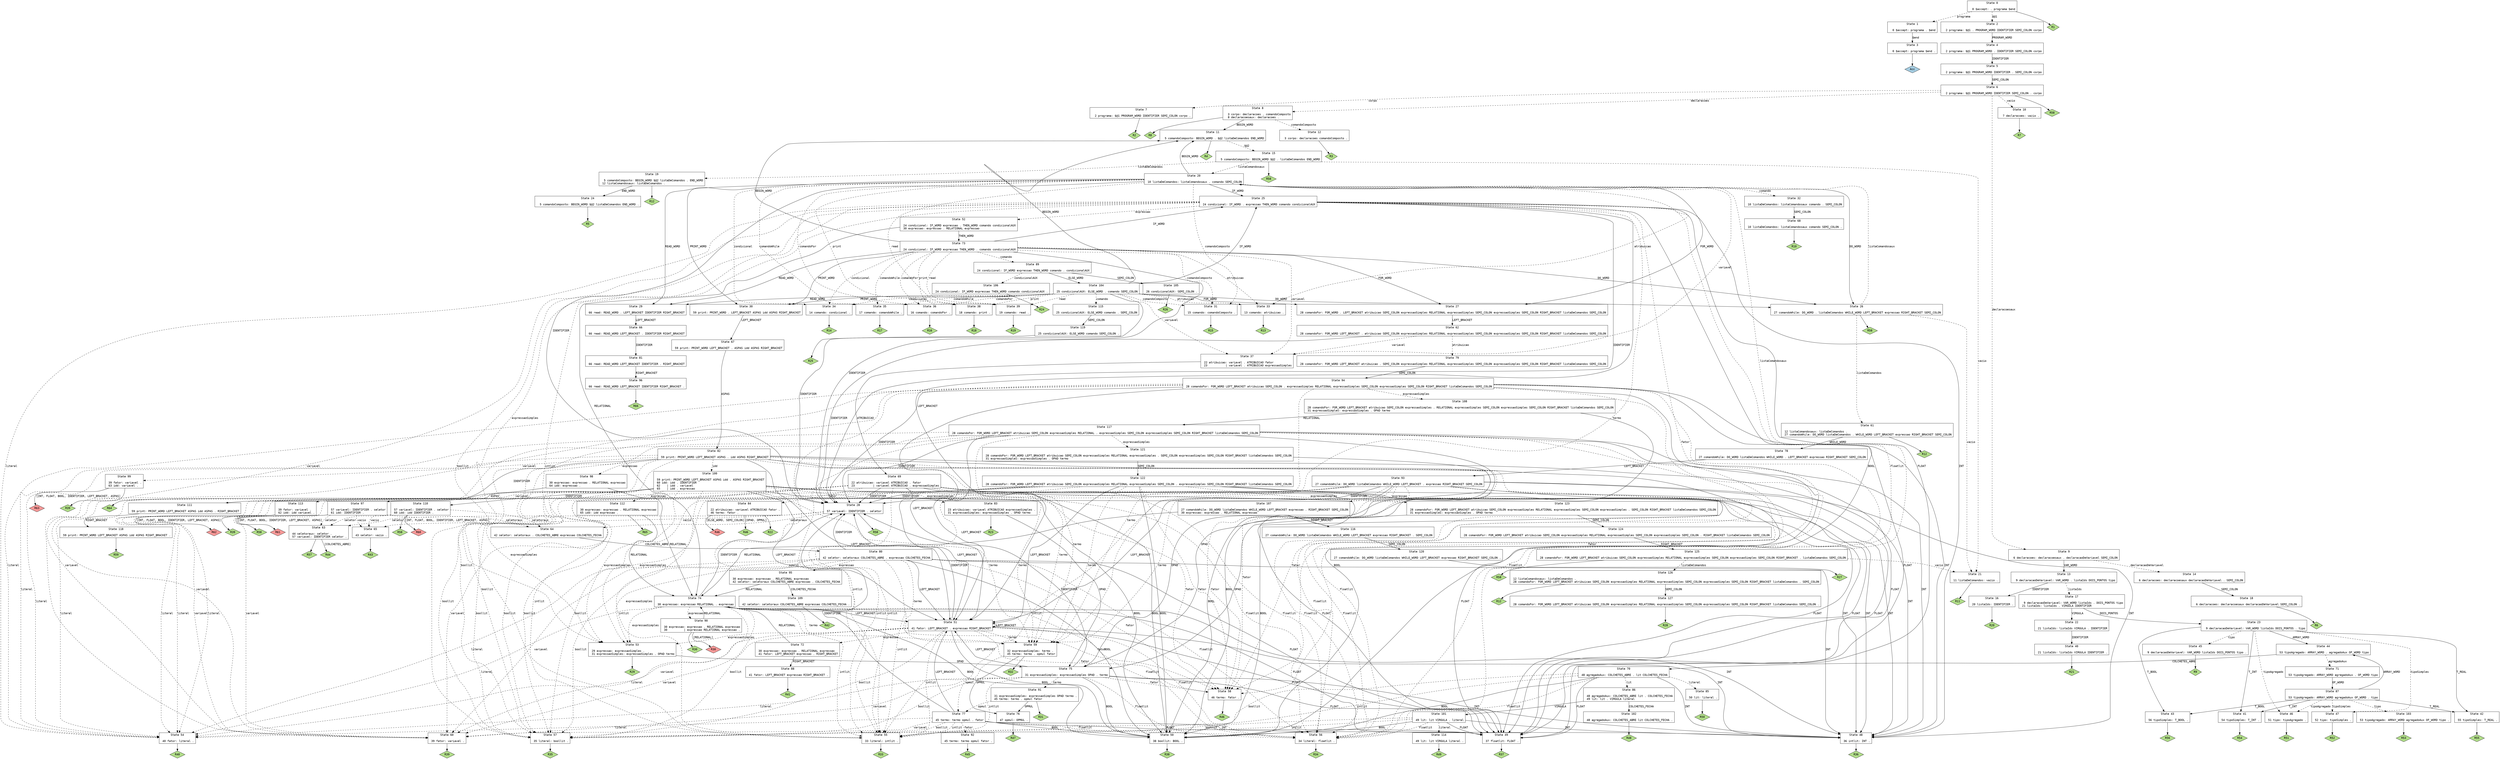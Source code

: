 // Generated by GNU Bison 3.5.1.
// Report bugs to <bug-bison@gnu.org>.
// Home page: <https://www.gnu.org/software/bison/>.

digraph "trabalhoFinal.y"
{
  node [fontname = courier, shape = box, colorscheme = paired6]
  edge [fontname = courier]

  0 [label="State 0\n\l  0 $accept: . programa $end\l"]
  0 -> 1 [style=dashed label="programa"]
  0 -> 2 [style=dashed label="$@1"]
  0 -> "0R1" [style=solid]
 "0R1" [label="R1", fillcolor=3, shape=diamond, style=filled]
  1 [label="State 1\n\l  0 $accept: programa . $end\l"]
  1 -> 3 [style=solid label="$end"]
  2 [label="State 2\n\l  2 programa: $@1 . PROGRAM_WORD IDENTIFIER SEMI_COLON corpo\l"]
  2 -> 4 [style=solid label="PROGRAM_WORD"]
  3 [label="State 3\n\l  0 $accept: programa $end .\l"]
  3 -> "3R0" [style=solid]
 "3R0" [label="Acc", fillcolor=1, shape=diamond, style=filled]
  4 [label="State 4\n\l  2 programa: $@1 PROGRAM_WORD . IDENTIFIER SEMI_COLON corpo\l"]
  4 -> 5 [style=solid label="IDENTIFIER"]
  5 [label="State 5\n\l  2 programa: $@1 PROGRAM_WORD IDENTIFIER . SEMI_COLON corpo\l"]
  5 -> 6 [style=solid label="SEMI_COLON"]
  6 [label="State 6\n\l  2 programa: $@1 PROGRAM_WORD IDENTIFIER SEMI_COLON . corpo\l"]
  6 -> 7 [style=dashed label="corpo"]
  6 -> 8 [style=dashed label="declaracoes"]
  6 -> 9 [style=dashed label="declaracoesaux"]
  6 -> 10 [style=dashed label="vazio"]
  6 -> "6R58" [style=solid]
 "6R58" [label="R58", fillcolor=3, shape=diamond, style=filled]
  7 [label="State 7\n\l  2 programa: $@1 PROGRAM_WORD IDENTIFIER SEMI_COLON corpo .\l"]
  7 -> "7R2" [style=solid]
 "7R2" [label="R2", fillcolor=3, shape=diamond, style=filled]
  8 [label="State 8\n\l  3 corpo: declaracoes . comandoComposto\l  8 declaracoesaux: declaracoes .\l"]
  8 -> 11 [style=solid label="BEGIN_WORD"]
  8 -> 12 [style=dashed label="comandoComposto"]
  8 -> "8R8" [style=solid]
 "8R8" [label="R8", fillcolor=3, shape=diamond, style=filled]
  9 [label="State 9\n\l  6 declaracoes: declaracoesaux . declaracaoDeVariavel SEMI_COLON\l"]
  9 -> 13 [style=solid label="VAR_WORD"]
  9 -> 14 [style=dashed label="declaracaoDeVariavel"]
  10 [label="State 10\n\l  7 declaracoes: vazio .\l"]
  10 -> "10R7" [style=solid]
 "10R7" [label="R7", fillcolor=3, shape=diamond, style=filled]
  11 [label="State 11\n\l  5 comandoComposto: BEGIN_WORD . $@2 listaDeComandos END_WORD\l"]
  11 -> 15 [style=dashed label="$@2"]
  11 -> "11R4" [style=solid]
 "11R4" [label="R4", fillcolor=3, shape=diamond, style=filled]
  12 [label="State 12\n\l  3 corpo: declaracoes comandoComposto .\l"]
  12 -> "12R3" [style=solid]
 "12R3" [label="R3", fillcolor=3, shape=diamond, style=filled]
  13 [label="State 13\n\l  9 declaracaoDeVariavel: VAR_WORD . listaIds DOIS_PONTOS tipo\l"]
  13 -> 16 [style=solid label="IDENTIFIER"]
  13 -> 17 [style=dashed label="listaIds"]
  14 [label="State 14\n\l  6 declaracoes: declaracoesaux declaracaoDeVariavel . SEMI_COLON\l"]
  14 -> 18 [style=solid label="SEMI_COLON"]
  15 [label="State 15\n\l  5 comandoComposto: BEGIN_WORD $@2 . listaDeComandos END_WORD\l"]
  15 -> 19 [style=dashed label="listaDeComandos"]
  15 -> 20 [style=dashed label="listaComandosaux"]
  15 -> 21 [style=dashed label="vazio"]
  15 -> "15R58" [style=solid]
 "15R58" [label="R58", fillcolor=3, shape=diamond, style=filled]
  16 [label="State 16\n\l 20 listaIds: IDENTIFIER .\l"]
  16 -> "16R20" [style=solid]
 "16R20" [label="R20", fillcolor=3, shape=diamond, style=filled]
  17 [label="State 17\n\l  9 declaracaoDeVariavel: VAR_WORD listaIds . DOIS_PONTOS tipo\l 21 listaIds: listaIds . VIRGULA IDENTIFIER\l"]
  17 -> 22 [style=solid label="VIRGULA"]
  17 -> 23 [style=solid label="DOIS_PONTOS"]
  18 [label="State 18\n\l  6 declaracoes: declaracoesaux declaracaoDeVariavel SEMI_COLON .\l"]
  18 -> "18R6" [style=solid]
 "18R6" [label="R6", fillcolor=3, shape=diamond, style=filled]
  19 [label="State 19\n\l  5 comandoComposto: BEGIN_WORD $@2 listaDeComandos . END_WORD\l 12 listaComandosaux: listaDeComandos .\l"]
  19 -> 24 [style=solid label="END_WORD"]
  19 -> "19R12" [style=solid]
 "19R12" [label="R12", fillcolor=3, shape=diamond, style=filled]
  20 [label="State 20\n\l 10 listaDeComandos: listaComandosaux . comando SEMI_COLON\l"]
  20 -> 25 [style=solid label="IF_WORD"]
  20 -> 26 [style=solid label="DO_WORD"]
  20 -> 27 [style=solid label="FOR_WORD"]
  20 -> 11 [style=solid label="BEGIN_WORD"]
  20 -> 28 [style=solid label="IDENTIFIER"]
  20 -> 29 [style=solid label="READ_WORD"]
  20 -> 30 [style=solid label="PRINT_WORD"]
  20 -> 31 [style=dashed label="comandoComposto"]
  20 -> 32 [style=dashed label="comando"]
  20 -> 33 [style=dashed label="atribuicao"]
  20 -> 34 [style=dashed label="condicional"]
  20 -> 35 [style=dashed label="comandoWhile"]
  20 -> 36 [style=dashed label="comandoFor"]
  20 -> 37 [style=dashed label="variavel"]
  20 -> 38 [style=dashed label="print"]
  20 -> 39 [style=dashed label="read"]
  21 [label="State 21\n\l 11 listaDeComandos: vazio .\l"]
  21 -> "21R11" [style=solid]
 "21R11" [label="R11", fillcolor=3, shape=diamond, style=filled]
  22 [label="State 22\n\l 21 listaIds: listaIds VIRGULA . IDENTIFIER\l"]
  22 -> 40 [style=solid label="IDENTIFIER"]
  23 [label="State 23\n\l  9 declaracaoDeVariavel: VAR_WORD listaIds DOIS_PONTOS . tipo\l"]
  23 -> 41 [style=solid label="T_INT"]
  23 -> 42 [style=solid label="T_REAL"]
  23 -> 43 [style=solid label="T_BOOL"]
  23 -> 44 [style=solid label="ARRAY_WORD"]
  23 -> 45 [style=dashed label="tipo"]
  23 -> 46 [style=dashed label="tipoAgregado"]
  23 -> 47 [style=dashed label="tipoSimples"]
  24 [label="State 24\n\l  5 comandoComposto: BEGIN_WORD $@2 listaDeComandos END_WORD .\l"]
  24 -> "24R5" [style=solid]
 "24R5" [label="R5", fillcolor=3, shape=diamond, style=filled]
  25 [label="State 25\n\l 24 condicional: IF_WORD . expressao THEN_WORD comando condicionalAUX\l"]
  25 -> 48 [style=solid label="INT"]
  25 -> 49 [style=solid label="FLOAT"]
  25 -> 50 [style=solid label="BOOL"]
  25 -> 28 [style=solid label="IDENTIFIER"]
  25 -> 51 [style=solid label="LEFT_BRACKET"]
  25 -> 52 [style=dashed label="expressao"]
  25 -> 53 [style=dashed label="expressaoSimples"]
  25 -> 54 [style=dashed label="literal"]
  25 -> 55 [style=dashed label="intlit"]
  25 -> 56 [style=dashed label="floatlit"]
  25 -> 57 [style=dashed label="boollit"]
  25 -> 58 [style=dashed label="fator"]
  25 -> 59 [style=dashed label="termo"]
  25 -> 60 [style=dashed label="variavel"]
  26 [label="State 26\n\l 27 comandoWhile: DO_WORD . listaDeComandos WHILE_WORD LEFT_BRACKET expressao RIGHT_BRACKET SEMI_COLON\l"]
  26 -> 61 [style=dashed label="listaDeComandos"]
  26 -> 20 [style=dashed label="listaComandosaux"]
  26 -> 21 [style=dashed label="vazio"]
  26 -> "26R58" [style=solid]
 "26R58" [label="R58", fillcolor=3, shape=diamond, style=filled]
  27 [label="State 27\n\l 28 comandoFor: FOR_WORD . LEFT_BRACKET atribuicao SEMI_COLON expressaoSimples RELATIONAL expressaoSimples SEMI_COLON expressaoSimples SEMI_COLON RIGHT_BRACKET listaDeComandos SEMI_COLON\l"]
  27 -> 62 [style=solid label="LEFT_BRACKET"]
  28 [label="State 28\n\l 57 variavel: IDENTIFIER . seletor\l"]
  28 -> 63 [style=dashed label="seletor"]
  28 -> 64 [style=dashed label="seletoraux"]
  28 -> 65 [style=dashed label="vazio"]
  28 -> "28R58" [style=solid]
 "28R58" [label="R58", fillcolor=3, shape=diamond, style=filled]
  29 [label="State 29\n\l 66 read: READ_WORD . LEFT_BRACKET IDENTIFIER RIGHT_BRACKET\l"]
  29 -> 66 [style=solid label="LEFT_BRACKET"]
  30 [label="State 30\n\l 59 print: PRINT_WORD . LEFT_BRACKET ASPAS idd ASPAS RIGHT_BRACKET\l"]
  30 -> 67 [style=solid label="LEFT_BRACKET"]
  31 [label="State 31\n\l 15 comando: comandoComposto .\l"]
  31 -> "31R15" [style=solid]
 "31R15" [label="R15", fillcolor=3, shape=diamond, style=filled]
  32 [label="State 32\n\l 10 listaDeComandos: listaComandosaux comando . SEMI_COLON\l"]
  32 -> 68 [style=solid label="SEMI_COLON"]
  33 [label="State 33\n\l 13 comando: atribuicao .\l"]
  33 -> "33R13" [style=solid]
 "33R13" [label="R13", fillcolor=3, shape=diamond, style=filled]
  34 [label="State 34\n\l 14 comando: condicional .\l"]
  34 -> "34R14" [style=solid]
 "34R14" [label="R14", fillcolor=3, shape=diamond, style=filled]
  35 [label="State 35\n\l 17 comando: comandoWhile .\l"]
  35 -> "35R17" [style=solid]
 "35R17" [label="R17", fillcolor=3, shape=diamond, style=filled]
  36 [label="State 36\n\l 16 comando: comandoFor .\l"]
  36 -> "36R16" [style=solid]
 "36R16" [label="R16", fillcolor=3, shape=diamond, style=filled]
  37 [label="State 37\n\l 22 atribuicao: variavel . ATRIBUICAO fator\l 23           | variavel . ATRIBUICAO expressaoSimples\l"]
  37 -> 69 [style=solid label="ATRIBUICAO"]
  38 [label="State 38\n\l 18 comando: print .\l"]
  38 -> "38R18" [style=solid]
 "38R18" [label="R18", fillcolor=3, shape=diamond, style=filled]
  39 [label="State 39\n\l 19 comando: read .\l"]
  39 -> "39R19" [style=solid]
 "39R19" [label="R19", fillcolor=3, shape=diamond, style=filled]
  40 [label="State 40\n\l 21 listaIds: listaIds VIRGULA IDENTIFIER .\l"]
  40 -> "40R21" [style=solid]
 "40R21" [label="R21", fillcolor=3, shape=diamond, style=filled]
  41 [label="State 41\n\l 54 tipoSimples: T_INT .\l"]
  41 -> "41R54" [style=solid]
 "41R54" [label="R54", fillcolor=3, shape=diamond, style=filled]
  42 [label="State 42\n\l 55 tipoSimples: T_REAL .\l"]
  42 -> "42R55" [style=solid]
 "42R55" [label="R55", fillcolor=3, shape=diamond, style=filled]
  43 [label="State 43\n\l 56 tipoSimples: T_BOOL .\l"]
  43 -> "43R56" [style=solid]
 "43R56" [label="R56", fillcolor=3, shape=diamond, style=filled]
  44 [label="State 44\n\l 53 tipoAgregado: ARRAY_WORD . agregadoAux OF_WORD tipo\l"]
  44 -> 70 [style=solid label="COLCHETES_ABRE"]
  44 -> 71 [style=dashed label="agregadoAux"]
  45 [label="State 45\n\l  9 declaracaoDeVariavel: VAR_WORD listaIds DOIS_PONTOS tipo .\l"]
  45 -> "45R9" [style=solid]
 "45R9" [label="R9", fillcolor=3, shape=diamond, style=filled]
  46 [label="State 46\n\l 51 tipo: tipoAgregado .\l"]
  46 -> "46R51" [style=solid]
 "46R51" [label="R51", fillcolor=3, shape=diamond, style=filled]
  47 [label="State 47\n\l 52 tipo: tipoSimples .\l"]
  47 -> "47R52" [style=solid]
 "47R52" [label="R52", fillcolor=3, shape=diamond, style=filled]
  48 [label="State 48\n\l 36 intlit: INT .\l"]
  48 -> "48R36" [style=solid]
 "48R36" [label="R36", fillcolor=3, shape=diamond, style=filled]
  49 [label="State 49\n\l 37 floatlit: FLOAT .\l"]
  49 -> "49R37" [style=solid]
 "49R37" [label="R37", fillcolor=3, shape=diamond, style=filled]
  50 [label="State 50\n\l 38 boollit: BOOL .\l"]
  50 -> "50R38" [style=solid]
 "50R38" [label="R38", fillcolor=3, shape=diamond, style=filled]
  51 [label="State 51\n\l 41 fator: LEFT_BRACKET . expressao RIGHT_BRACKET\l"]
  51 -> 48 [style=solid label="INT"]
  51 -> 49 [style=solid label="FLOAT"]
  51 -> 50 [style=solid label="BOOL"]
  51 -> 28 [style=solid label="IDENTIFIER"]
  51 -> 51 [style=solid label="LEFT_BRACKET"]
  51 -> 72 [style=dashed label="expressao"]
  51 -> 53 [style=dashed label="expressaoSimples"]
  51 -> 54 [style=dashed label="literal"]
  51 -> 55 [style=dashed label="intlit"]
  51 -> 56 [style=dashed label="floatlit"]
  51 -> 57 [style=dashed label="boollit"]
  51 -> 58 [style=dashed label="fator"]
  51 -> 59 [style=dashed label="termo"]
  51 -> 60 [style=dashed label="variavel"]
  52 [label="State 52\n\l 24 condicional: IF_WORD expressao . THEN_WORD comando condicionalAUX\l 30 expressao: expressao . RELATIONAL expressao\l"]
  52 -> 73 [style=solid label="THEN_WORD"]
  52 -> 74 [style=solid label="RELATIONAL"]
  53 [label="State 53\n\l 29 expressao: expressaoSimples .\l 31 expressaoSimples: expressaoSimples . OPAD termo\l"]
  53 -> 75 [style=solid label="OPAD"]
  53 -> "53R29" [style=solid]
 "53R29" [label="R29", fillcolor=3, shape=diamond, style=filled]
  54 [label="State 54\n\l 40 fator: literal .\l"]
  54 -> "54R40" [style=solid]
 "54R40" [label="R40", fillcolor=3, shape=diamond, style=filled]
  55 [label="State 55\n\l 33 literal: intlit .\l"]
  55 -> "55R33" [style=solid]
 "55R33" [label="R33", fillcolor=3, shape=diamond, style=filled]
  56 [label="State 56\n\l 34 literal: floatlit .\l"]
  56 -> "56R34" [style=solid]
 "56R34" [label="R34", fillcolor=3, shape=diamond, style=filled]
  57 [label="State 57\n\l 35 literal: boollit .\l"]
  57 -> "57R35" [style=solid]
 "57R35" [label="R35", fillcolor=3, shape=diamond, style=filled]
  58 [label="State 58\n\l 46 termo: fator .\l"]
  58 -> "58R46" [style=solid]
 "58R46" [label="R46", fillcolor=3, shape=diamond, style=filled]
  59 [label="State 59\n\l 32 expressaoSimples: termo .\l 45 termo: termo . opmul fator\l"]
  59 -> 76 [style=solid label="OPMUL"]
  59 -> 77 [style=dashed label="opmul"]
  59 -> "59R32" [style=solid]
 "59R32" [label="R32", fillcolor=3, shape=diamond, style=filled]
  60 [label="State 60\n\l 39 fator: variavel .\l"]
  60 -> "60R39" [style=solid]
 "60R39" [label="R39", fillcolor=3, shape=diamond, style=filled]
  61 [label="State 61\n\l 12 listaComandosaux: listaDeComandos .\l 27 comandoWhile: DO_WORD listaDeComandos . WHILE_WORD LEFT_BRACKET expressao RIGHT_BRACKET SEMI_COLON\l"]
  61 -> 78 [style=solid label="WHILE_WORD"]
  61 -> "61R12" [style=solid]
 "61R12" [label="R12", fillcolor=3, shape=diamond, style=filled]
  62 [label="State 62\n\l 28 comandoFor: FOR_WORD LEFT_BRACKET . atribuicao SEMI_COLON expressaoSimples RELATIONAL expressaoSimples SEMI_COLON expressaoSimples SEMI_COLON RIGHT_BRACKET listaDeComandos SEMI_COLON\l"]
  62 -> 28 [style=solid label="IDENTIFIER"]
  62 -> 79 [style=dashed label="atribuicao"]
  62 -> 37 [style=dashed label="variavel"]
  63 [label="State 63\n\l 44 seletoraux: seletor .\l 57 variavel: IDENTIFIER seletor .\l"]
  63 -> "63R44" [label="[COLCHETES_ABRE]", style=solid]
 "63R44" [label="R44", fillcolor=3, shape=diamond, style=filled]
  63 -> "63R57" [style=solid]
 "63R57" [label="R57", fillcolor=3, shape=diamond, style=filled]
  64 [label="State 64\n\l 42 seletor: seletoraux . COLCHETES_ABRE expressao COLCHETES_FECHA\l"]
  64 -> 80 [style=solid label="COLCHETES_ABRE"]
  65 [label="State 65\n\l 43 seletor: vazio .\l"]
  65 -> "65R43" [style=solid]
 "65R43" [label="R43", fillcolor=3, shape=diamond, style=filled]
  66 [label="State 66\n\l 66 read: READ_WORD LEFT_BRACKET . IDENTIFIER RIGHT_BRACKET\l"]
  66 -> 81 [style=solid label="IDENTIFIER"]
  67 [label="State 67\n\l 59 print: PRINT_WORD LEFT_BRACKET . ASPAS idd ASPAS RIGHT_BRACKET\l"]
  67 -> 82 [style=solid label="ASPAS"]
  68 [label="State 68\n\l 10 listaDeComandos: listaComandosaux comando SEMI_COLON .\l"]
  68 -> "68R10" [style=solid]
 "68R10" [label="R10", fillcolor=3, shape=diamond, style=filled]
  69 [label="State 69\n\l 22 atribuicao: variavel ATRIBUICAO . fator\l 23           | variavel ATRIBUICAO . expressaoSimples\l"]
  69 -> 48 [style=solid label="INT"]
  69 -> 49 [style=solid label="FLOAT"]
  69 -> 50 [style=solid label="BOOL"]
  69 -> 28 [style=solid label="IDENTIFIER"]
  69 -> 51 [style=solid label="LEFT_BRACKET"]
  69 -> 83 [style=dashed label="expressaoSimples"]
  69 -> 54 [style=dashed label="literal"]
  69 -> 55 [style=dashed label="intlit"]
  69 -> 56 [style=dashed label="floatlit"]
  69 -> 57 [style=dashed label="boollit"]
  69 -> 84 [style=dashed label="fator"]
  69 -> 59 [style=dashed label="termo"]
  69 -> 60 [style=dashed label="variavel"]
  70 [label="State 70\n\l 48 agregadoAux: COLCHETES_ABRE . lit COLCHETES_FECHA\l"]
  70 -> 48 [style=solid label="INT"]
  70 -> 49 [style=solid label="FLOAT"]
  70 -> 50 [style=solid label="BOOL"]
  70 -> 85 [style=dashed label="literal"]
  70 -> 55 [style=dashed label="intlit"]
  70 -> 56 [style=dashed label="floatlit"]
  70 -> 57 [style=dashed label="boollit"]
  70 -> 86 [style=dashed label="lit"]
  71 [label="State 71\n\l 53 tipoAgregado: ARRAY_WORD agregadoAux . OF_WORD tipo\l"]
  71 -> 87 [style=solid label="OF_WORD"]
  72 [label="State 72\n\l 30 expressao: expressao . RELATIONAL expressao\l 41 fator: LEFT_BRACKET expressao . RIGHT_BRACKET\l"]
  72 -> 74 [style=solid label="RELATIONAL"]
  72 -> 88 [style=solid label="RIGHT_BRACKET"]
  73 [label="State 73\n\l 24 condicional: IF_WORD expressao THEN_WORD . comando condicionalAUX\l"]
  73 -> 25 [style=solid label="IF_WORD"]
  73 -> 26 [style=solid label="DO_WORD"]
  73 -> 27 [style=solid label="FOR_WORD"]
  73 -> 11 [style=solid label="BEGIN_WORD"]
  73 -> 28 [style=solid label="IDENTIFIER"]
  73 -> 29 [style=solid label="READ_WORD"]
  73 -> 30 [style=solid label="PRINT_WORD"]
  73 -> 31 [style=dashed label="comandoComposto"]
  73 -> 89 [style=dashed label="comando"]
  73 -> 33 [style=dashed label="atribuicao"]
  73 -> 34 [style=dashed label="condicional"]
  73 -> 35 [style=dashed label="comandoWhile"]
  73 -> 36 [style=dashed label="comandoFor"]
  73 -> 37 [style=dashed label="variavel"]
  73 -> 38 [style=dashed label="print"]
  73 -> 39 [style=dashed label="read"]
  74 [label="State 74\n\l 30 expressao: expressao RELATIONAL . expressao\l"]
  74 -> 48 [style=solid label="INT"]
  74 -> 49 [style=solid label="FLOAT"]
  74 -> 50 [style=solid label="BOOL"]
  74 -> 28 [style=solid label="IDENTIFIER"]
  74 -> 51 [style=solid label="LEFT_BRACKET"]
  74 -> 90 [style=dashed label="expressao"]
  74 -> 53 [style=dashed label="expressaoSimples"]
  74 -> 54 [style=dashed label="literal"]
  74 -> 55 [style=dashed label="intlit"]
  74 -> 56 [style=dashed label="floatlit"]
  74 -> 57 [style=dashed label="boollit"]
  74 -> 58 [style=dashed label="fator"]
  74 -> 59 [style=dashed label="termo"]
  74 -> 60 [style=dashed label="variavel"]
  75 [label="State 75\n\l 31 expressaoSimples: expressaoSimples OPAD . termo\l"]
  75 -> 48 [style=solid label="INT"]
  75 -> 49 [style=solid label="FLOAT"]
  75 -> 50 [style=solid label="BOOL"]
  75 -> 28 [style=solid label="IDENTIFIER"]
  75 -> 51 [style=solid label="LEFT_BRACKET"]
  75 -> 54 [style=dashed label="literal"]
  75 -> 55 [style=dashed label="intlit"]
  75 -> 56 [style=dashed label="floatlit"]
  75 -> 57 [style=dashed label="boollit"]
  75 -> 58 [style=dashed label="fator"]
  75 -> 91 [style=dashed label="termo"]
  75 -> 60 [style=dashed label="variavel"]
  76 [label="State 76\n\l 47 opmul: OPMUL .\l"]
  76 -> "76R47" [style=solid]
 "76R47" [label="R47", fillcolor=3, shape=diamond, style=filled]
  77 [label="State 77\n\l 45 termo: termo opmul . fator\l"]
  77 -> 48 [style=solid label="INT"]
  77 -> 49 [style=solid label="FLOAT"]
  77 -> 50 [style=solid label="BOOL"]
  77 -> 28 [style=solid label="IDENTIFIER"]
  77 -> 51 [style=solid label="LEFT_BRACKET"]
  77 -> 54 [style=dashed label="literal"]
  77 -> 55 [style=dashed label="intlit"]
  77 -> 56 [style=dashed label="floatlit"]
  77 -> 57 [style=dashed label="boollit"]
  77 -> 92 [style=dashed label="fator"]
  77 -> 60 [style=dashed label="variavel"]
  78 [label="State 78\n\l 27 comandoWhile: DO_WORD listaDeComandos WHILE_WORD . LEFT_BRACKET expressao RIGHT_BRACKET SEMI_COLON\l"]
  78 -> 93 [style=solid label="LEFT_BRACKET"]
  79 [label="State 79\n\l 28 comandoFor: FOR_WORD LEFT_BRACKET atribuicao . SEMI_COLON expressaoSimples RELATIONAL expressaoSimples SEMI_COLON expressaoSimples SEMI_COLON RIGHT_BRACKET listaDeComandos SEMI_COLON\l"]
  79 -> 94 [style=solid label="SEMI_COLON"]
  80 [label="State 80\n\l 42 seletor: seletoraux COLCHETES_ABRE . expressao COLCHETES_FECHA\l"]
  80 -> 48 [style=solid label="INT"]
  80 -> 49 [style=solid label="FLOAT"]
  80 -> 50 [style=solid label="BOOL"]
  80 -> 28 [style=solid label="IDENTIFIER"]
  80 -> 51 [style=solid label="LEFT_BRACKET"]
  80 -> 95 [style=dashed label="expressao"]
  80 -> 53 [style=dashed label="expressaoSimples"]
  80 -> 54 [style=dashed label="literal"]
  80 -> 55 [style=dashed label="intlit"]
  80 -> 56 [style=dashed label="floatlit"]
  80 -> 57 [style=dashed label="boollit"]
  80 -> 58 [style=dashed label="fator"]
  80 -> 59 [style=dashed label="termo"]
  80 -> 60 [style=dashed label="variavel"]
  81 [label="State 81\n\l 66 read: READ_WORD LEFT_BRACKET IDENTIFIER . RIGHT_BRACKET\l"]
  81 -> 96 [style=solid label="RIGHT_BRACKET"]
  82 [label="State 82\n\l 59 print: PRINT_WORD LEFT_BRACKET ASPAS . idd ASPAS RIGHT_BRACKET\l"]
  82 -> 48 [style=solid label="INT"]
  82 -> 49 [style=solid label="FLOAT"]
  82 -> 50 [style=solid label="BOOL"]
  82 -> 97 [style=solid label="IDENTIFIER"]
  82 -> 51 [style=solid label="LEFT_BRACKET"]
  82 -> 98 [style=dashed label="expressao"]
  82 -> 53 [style=dashed label="expressaoSimples"]
  82 -> 54 [style=dashed label="literal"]
  82 -> 55 [style=dashed label="intlit"]
  82 -> 56 [style=dashed label="floatlit"]
  82 -> 57 [style=dashed label="boollit"]
  82 -> 58 [style=dashed label="fator"]
  82 -> 59 [style=dashed label="termo"]
  82 -> 99 [style=dashed label="variavel"]
  82 -> 100 [style=dashed label="idd"]
  83 [label="State 83\n\l 23 atribuicao: variavel ATRIBUICAO expressaoSimples .\l 31 expressaoSimples: expressaoSimples . OPAD termo\l"]
  83 -> 75 [style=solid label="OPAD"]
  83 -> "83R23" [style=solid]
 "83R23" [label="R23", fillcolor=3, shape=diamond, style=filled]
  84 [label="State 84\n\l 22 atribuicao: variavel ATRIBUICAO fator .\l 46 termo: fator .\l"]
  84 -> "84R22" [style=solid]
 "84R22" [label="R22", fillcolor=3, shape=diamond, style=filled]
  84 -> "84R46d" [label="[ELSE_WORD, SEMI_COLON]", style=solid]
 "84R46d" [label="R46", fillcolor=5, shape=diamond, style=filled]
  84 -> "84R46" [label="[OPAD, OPMUL]", style=solid]
 "84R46" [label="R46", fillcolor=3, shape=diamond, style=filled]
  85 [label="State 85\n\l 50 lit: literal .\l"]
  85 -> "85R50" [style=solid]
 "85R50" [label="R50", fillcolor=3, shape=diamond, style=filled]
  86 [label="State 86\n\l 48 agregadoAux: COLCHETES_ABRE lit . COLCHETES_FECHA\l 49 lit: lit . VIRGULA literal\l"]
  86 -> 101 [style=solid label="VIRGULA"]
  86 -> 102 [style=solid label="COLCHETES_FECHA"]
  87 [label="State 87\n\l 53 tipoAgregado: ARRAY_WORD agregadoAux OF_WORD . tipo\l"]
  87 -> 41 [style=solid label="T_INT"]
  87 -> 42 [style=solid label="T_REAL"]
  87 -> 43 [style=solid label="T_BOOL"]
  87 -> 44 [style=solid label="ARRAY_WORD"]
  87 -> 103 [style=dashed label="tipo"]
  87 -> 46 [style=dashed label="tipoAgregado"]
  87 -> 47 [style=dashed label="tipoSimples"]
  88 [label="State 88\n\l 41 fator: LEFT_BRACKET expressao RIGHT_BRACKET .\l"]
  88 -> "88R41" [style=solid]
 "88R41" [label="R41", fillcolor=3, shape=diamond, style=filled]
  89 [label="State 89\n\l 24 condicional: IF_WORD expressao THEN_WORD comando . condicionalAUX\l"]
  89 -> 104 [style=solid label="ELSE_WORD"]
  89 -> 105 [style=solid label="SEMI_COLON"]
  89 -> 106 [style=dashed label="condicionalAUX"]
  90 [label="State 90\n\l 30 expressao: expressao . RELATIONAL expressao\l 30          | expressao RELATIONAL expressao .\l"]
  90 -> 74 [style=solid label="RELATIONAL"]
  90 -> "90R30d" [label="[RELATIONAL]", style=solid]
 "90R30d" [label="R30", fillcolor=5, shape=diamond, style=filled]
  90 -> "90R30" [style=solid]
 "90R30" [label="R30", fillcolor=3, shape=diamond, style=filled]
  91 [label="State 91\n\l 31 expressaoSimples: expressaoSimples OPAD termo .\l 45 termo: termo . opmul fator\l"]
  91 -> 76 [style=solid label="OPMUL"]
  91 -> 77 [style=dashed label="opmul"]
  91 -> "91R31" [style=solid]
 "91R31" [label="R31", fillcolor=3, shape=diamond, style=filled]
  92 [label="State 92\n\l 45 termo: termo opmul fator .\l"]
  92 -> "92R45" [style=solid]
 "92R45" [label="R45", fillcolor=3, shape=diamond, style=filled]
  93 [label="State 93\n\l 27 comandoWhile: DO_WORD listaDeComandos WHILE_WORD LEFT_BRACKET . expressao RIGHT_BRACKET SEMI_COLON\l"]
  93 -> 48 [style=solid label="INT"]
  93 -> 49 [style=solid label="FLOAT"]
  93 -> 50 [style=solid label="BOOL"]
  93 -> 28 [style=solid label="IDENTIFIER"]
  93 -> 51 [style=solid label="LEFT_BRACKET"]
  93 -> 107 [style=dashed label="expressao"]
  93 -> 53 [style=dashed label="expressaoSimples"]
  93 -> 54 [style=dashed label="literal"]
  93 -> 55 [style=dashed label="intlit"]
  93 -> 56 [style=dashed label="floatlit"]
  93 -> 57 [style=dashed label="boollit"]
  93 -> 58 [style=dashed label="fator"]
  93 -> 59 [style=dashed label="termo"]
  93 -> 60 [style=dashed label="variavel"]
  94 [label="State 94\n\l 28 comandoFor: FOR_WORD LEFT_BRACKET atribuicao SEMI_COLON . expressaoSimples RELATIONAL expressaoSimples SEMI_COLON expressaoSimples SEMI_COLON RIGHT_BRACKET listaDeComandos SEMI_COLON\l"]
  94 -> 48 [style=solid label="INT"]
  94 -> 49 [style=solid label="FLOAT"]
  94 -> 50 [style=solid label="BOOL"]
  94 -> 28 [style=solid label="IDENTIFIER"]
  94 -> 51 [style=solid label="LEFT_BRACKET"]
  94 -> 108 [style=dashed label="expressaoSimples"]
  94 -> 54 [style=dashed label="literal"]
  94 -> 55 [style=dashed label="intlit"]
  94 -> 56 [style=dashed label="floatlit"]
  94 -> 57 [style=dashed label="boollit"]
  94 -> 58 [style=dashed label="fator"]
  94 -> 59 [style=dashed label="termo"]
  94 -> 60 [style=dashed label="variavel"]
  95 [label="State 95\n\l 30 expressao: expressao . RELATIONAL expressao\l 42 seletor: seletoraux COLCHETES_ABRE expressao . COLCHETES_FECHA\l"]
  95 -> 74 [style=solid label="RELATIONAL"]
  95 -> 109 [style=solid label="COLCHETES_FECHA"]
  96 [label="State 96\n\l 66 read: READ_WORD LEFT_BRACKET IDENTIFIER RIGHT_BRACKET .\l"]
  96 -> "96R66" [style=solid]
 "96R66" [label="R66", fillcolor=3, shape=diamond, style=filled]
  97 [label="State 97\n\l 57 variavel: IDENTIFIER . seletor\l 61 idd: IDENTIFIER .\l"]
  97 -> 63 [style=dashed label="seletor"]
  97 -> 64 [style=dashed label="seletoraux"]
  97 -> 65 [style=dashed label="vazio"]
  97 -> "97R58" [style=solid]
 "97R58" [label="R58", fillcolor=3, shape=diamond, style=filled]
  97 -> "97R61d" [label="[INT, FLOAT, BOOL, IDENTIFIER, LEFT_BRACKET, ASPAS]", style=solid]
 "97R61d" [label="R61", fillcolor=5, shape=diamond, style=filled]
  98 [label="State 98\n\l 30 expressao: expressao . RELATIONAL expressao\l 64 idd: expressao .\l"]
  98 -> 74 [style=solid label="RELATIONAL"]
  98 -> "98R64" [style=solid]
 "98R64" [label="R64", fillcolor=3, shape=diamond, style=filled]
  99 [label="State 99\n\l 39 fator: variavel .\l 63 idd: variavel .\l"]
  99 -> "99R39" [style=solid]
 "99R39" [label="R39", fillcolor=3, shape=diamond, style=filled]
  99 -> "99R63d" [label="[INT, FLOAT, BOOL, IDENTIFIER, LEFT_BRACKET, ASPAS]", style=solid]
 "99R63d" [label="R63", fillcolor=5, shape=diamond, style=filled]
  100 [label="State 100\n\l 59 print: PRINT_WORD LEFT_BRACKET ASPAS idd . ASPAS RIGHT_BRACKET\l 60 idd: idd . IDENTIFIER\l 62    | idd . variavel\l 65    | idd . expressao\l"]
  100 -> 48 [style=solid label="INT"]
  100 -> 49 [style=solid label="FLOAT"]
  100 -> 50 [style=solid label="BOOL"]
  100 -> 110 [style=solid label="IDENTIFIER"]
  100 -> 51 [style=solid label="LEFT_BRACKET"]
  100 -> 111 [style=solid label="ASPAS"]
  100 -> 112 [style=dashed label="expressao"]
  100 -> 53 [style=dashed label="expressaoSimples"]
  100 -> 54 [style=dashed label="literal"]
  100 -> 55 [style=dashed label="intlit"]
  100 -> 56 [style=dashed label="floatlit"]
  100 -> 57 [style=dashed label="boollit"]
  100 -> 58 [style=dashed label="fator"]
  100 -> 59 [style=dashed label="termo"]
  100 -> 113 [style=dashed label="variavel"]
  101 [label="State 101\n\l 49 lit: lit VIRGULA . literal\l"]
  101 -> 48 [style=solid label="INT"]
  101 -> 49 [style=solid label="FLOAT"]
  101 -> 50 [style=solid label="BOOL"]
  101 -> 114 [style=dashed label="literal"]
  101 -> 55 [style=dashed label="intlit"]
  101 -> 56 [style=dashed label="floatlit"]
  101 -> 57 [style=dashed label="boollit"]
  102 [label="State 102\n\l 48 agregadoAux: COLCHETES_ABRE lit COLCHETES_FECHA .\l"]
  102 -> "102R48" [style=solid]
 "102R48" [label="R48", fillcolor=3, shape=diamond, style=filled]
  103 [label="State 103\n\l 53 tipoAgregado: ARRAY_WORD agregadoAux OF_WORD tipo .\l"]
  103 -> "103R53" [style=solid]
 "103R53" [label="R53", fillcolor=3, shape=diamond, style=filled]
  104 [label="State 104\n\l 25 condicionalAUX: ELSE_WORD . comando SEMI_COLON\l"]
  104 -> 25 [style=solid label="IF_WORD"]
  104 -> 26 [style=solid label="DO_WORD"]
  104 -> 27 [style=solid label="FOR_WORD"]
  104 -> 11 [style=solid label="BEGIN_WORD"]
  104 -> 28 [style=solid label="IDENTIFIER"]
  104 -> 29 [style=solid label="READ_WORD"]
  104 -> 30 [style=solid label="PRINT_WORD"]
  104 -> 31 [style=dashed label="comandoComposto"]
  104 -> 115 [style=dashed label="comando"]
  104 -> 33 [style=dashed label="atribuicao"]
  104 -> 34 [style=dashed label="condicional"]
  104 -> 35 [style=dashed label="comandoWhile"]
  104 -> 36 [style=dashed label="comandoFor"]
  104 -> 37 [style=dashed label="variavel"]
  104 -> 38 [style=dashed label="print"]
  104 -> 39 [style=dashed label="read"]
  105 [label="State 105\n\l 26 condicionalAUX: SEMI_COLON .\l"]
  105 -> "105R26" [style=solid]
 "105R26" [label="R26", fillcolor=3, shape=diamond, style=filled]
  106 [label="State 106\n\l 24 condicional: IF_WORD expressao THEN_WORD comando condicionalAUX .\l"]
  106 -> "106R24" [style=solid]
 "106R24" [label="R24", fillcolor=3, shape=diamond, style=filled]
  107 [label="State 107\n\l 27 comandoWhile: DO_WORD listaDeComandos WHILE_WORD LEFT_BRACKET expressao . RIGHT_BRACKET SEMI_COLON\l 30 expressao: expressao . RELATIONAL expressao\l"]
  107 -> 74 [style=solid label="RELATIONAL"]
  107 -> 116 [style=solid label="RIGHT_BRACKET"]
  108 [label="State 108\n\l 28 comandoFor: FOR_WORD LEFT_BRACKET atribuicao SEMI_COLON expressaoSimples . RELATIONAL expressaoSimples SEMI_COLON expressaoSimples SEMI_COLON RIGHT_BRACKET listaDeComandos SEMI_COLON\l 31 expressaoSimples: expressaoSimples . OPAD termo\l"]
  108 -> 75 [style=solid label="OPAD"]
  108 -> 117 [style=solid label="RELATIONAL"]
  109 [label="State 109\n\l 42 seletor: seletoraux COLCHETES_ABRE expressao COLCHETES_FECHA .\l"]
  109 -> "109R42" [style=solid]
 "109R42" [label="R42", fillcolor=3, shape=diamond, style=filled]
  110 [label="State 110\n\l 57 variavel: IDENTIFIER . seletor\l 60 idd: idd IDENTIFIER .\l"]
  110 -> 63 [style=dashed label="seletor"]
  110 -> 64 [style=dashed label="seletoraux"]
  110 -> 65 [style=dashed label="vazio"]
  110 -> "110R58" [style=solid]
 "110R58" [label="R58", fillcolor=3, shape=diamond, style=filled]
  110 -> "110R60d" [label="[INT, FLOAT, BOOL, IDENTIFIER, LEFT_BRACKET, ASPAS]", style=solid]
 "110R60d" [label="R60", fillcolor=5, shape=diamond, style=filled]
  111 [label="State 111\n\l 59 print: PRINT_WORD LEFT_BRACKET ASPAS idd ASPAS . RIGHT_BRACKET\l"]
  111 -> 118 [style=solid label="RIGHT_BRACKET"]
  112 [label="State 112\n\l 30 expressao: expressao . RELATIONAL expressao\l 65 idd: idd expressao .\l"]
  112 -> 74 [style=solid label="RELATIONAL"]
  112 -> "112R65" [style=solid]
 "112R65" [label="R65", fillcolor=3, shape=diamond, style=filled]
  113 [label="State 113\n\l 39 fator: variavel .\l 62 idd: idd variavel .\l"]
  113 -> "113R39" [style=solid]
 "113R39" [label="R39", fillcolor=3, shape=diamond, style=filled]
  113 -> "113R62d" [label="[INT, FLOAT, BOOL, IDENTIFIER, LEFT_BRACKET, ASPAS]", style=solid]
 "113R62d" [label="R62", fillcolor=5, shape=diamond, style=filled]
  114 [label="State 114\n\l 49 lit: lit VIRGULA literal .\l"]
  114 -> "114R49" [style=solid]
 "114R49" [label="R49", fillcolor=3, shape=diamond, style=filled]
  115 [label="State 115\n\l 25 condicionalAUX: ELSE_WORD comando . SEMI_COLON\l"]
  115 -> 119 [style=solid label="SEMI_COLON"]
  116 [label="State 116\n\l 27 comandoWhile: DO_WORD listaDeComandos WHILE_WORD LEFT_BRACKET expressao RIGHT_BRACKET . SEMI_COLON\l"]
  116 -> 120 [style=solid label="SEMI_COLON"]
  117 [label="State 117\n\l 28 comandoFor: FOR_WORD LEFT_BRACKET atribuicao SEMI_COLON expressaoSimples RELATIONAL . expressaoSimples SEMI_COLON expressaoSimples SEMI_COLON RIGHT_BRACKET listaDeComandos SEMI_COLON\l"]
  117 -> 48 [style=solid label="INT"]
  117 -> 49 [style=solid label="FLOAT"]
  117 -> 50 [style=solid label="BOOL"]
  117 -> 28 [style=solid label="IDENTIFIER"]
  117 -> 51 [style=solid label="LEFT_BRACKET"]
  117 -> 121 [style=dashed label="expressaoSimples"]
  117 -> 54 [style=dashed label="literal"]
  117 -> 55 [style=dashed label="intlit"]
  117 -> 56 [style=dashed label="floatlit"]
  117 -> 57 [style=dashed label="boollit"]
  117 -> 58 [style=dashed label="fator"]
  117 -> 59 [style=dashed label="termo"]
  117 -> 60 [style=dashed label="variavel"]
  118 [label="State 118\n\l 59 print: PRINT_WORD LEFT_BRACKET ASPAS idd ASPAS RIGHT_BRACKET .\l"]
  118 -> "118R59" [style=solid]
 "118R59" [label="R59", fillcolor=3, shape=diamond, style=filled]
  119 [label="State 119\n\l 25 condicionalAUX: ELSE_WORD comando SEMI_COLON .\l"]
  119 -> "119R25" [style=solid]
 "119R25" [label="R25", fillcolor=3, shape=diamond, style=filled]
  120 [label="State 120\n\l 27 comandoWhile: DO_WORD listaDeComandos WHILE_WORD LEFT_BRACKET expressao RIGHT_BRACKET SEMI_COLON .\l"]
  120 -> "120R27" [style=solid]
 "120R27" [label="R27", fillcolor=3, shape=diamond, style=filled]
  121 [label="State 121\n\l 28 comandoFor: FOR_WORD LEFT_BRACKET atribuicao SEMI_COLON expressaoSimples RELATIONAL expressaoSimples . SEMI_COLON expressaoSimples SEMI_COLON RIGHT_BRACKET listaDeComandos SEMI_COLON\l 31 expressaoSimples: expressaoSimples . OPAD termo\l"]
  121 -> 75 [style=solid label="OPAD"]
  121 -> 122 [style=solid label="SEMI_COLON"]
  122 [label="State 122\n\l 28 comandoFor: FOR_WORD LEFT_BRACKET atribuicao SEMI_COLON expressaoSimples RELATIONAL expressaoSimples SEMI_COLON . expressaoSimples SEMI_COLON RIGHT_BRACKET listaDeComandos SEMI_COLON\l"]
  122 -> 48 [style=solid label="INT"]
  122 -> 49 [style=solid label="FLOAT"]
  122 -> 50 [style=solid label="BOOL"]
  122 -> 28 [style=solid label="IDENTIFIER"]
  122 -> 51 [style=solid label="LEFT_BRACKET"]
  122 -> 123 [style=dashed label="expressaoSimples"]
  122 -> 54 [style=dashed label="literal"]
  122 -> 55 [style=dashed label="intlit"]
  122 -> 56 [style=dashed label="floatlit"]
  122 -> 57 [style=dashed label="boollit"]
  122 -> 58 [style=dashed label="fator"]
  122 -> 59 [style=dashed label="termo"]
  122 -> 60 [style=dashed label="variavel"]
  123 [label="State 123\n\l 28 comandoFor: FOR_WORD LEFT_BRACKET atribuicao SEMI_COLON expressaoSimples RELATIONAL expressaoSimples SEMI_COLON expressaoSimples . SEMI_COLON RIGHT_BRACKET listaDeComandos SEMI_COLON\l 31 expressaoSimples: expressaoSimples . OPAD termo\l"]
  123 -> 75 [style=solid label="OPAD"]
  123 -> 124 [style=solid label="SEMI_COLON"]
  124 [label="State 124\n\l 28 comandoFor: FOR_WORD LEFT_BRACKET atribuicao SEMI_COLON expressaoSimples RELATIONAL expressaoSimples SEMI_COLON expressaoSimples SEMI_COLON . RIGHT_BRACKET listaDeComandos SEMI_COLON\l"]
  124 -> 125 [style=solid label="RIGHT_BRACKET"]
  125 [label="State 125\n\l 28 comandoFor: FOR_WORD LEFT_BRACKET atribuicao SEMI_COLON expressaoSimples RELATIONAL expressaoSimples SEMI_COLON expressaoSimples SEMI_COLON RIGHT_BRACKET . listaDeComandos SEMI_COLON\l"]
  125 -> 126 [style=dashed label="listaDeComandos"]
  125 -> 20 [style=dashed label="listaComandosaux"]
  125 -> 21 [style=dashed label="vazio"]
  125 -> "125R58" [style=solid]
 "125R58" [label="R58", fillcolor=3, shape=diamond, style=filled]
  126 [label="State 126\n\l 12 listaComandosaux: listaDeComandos .\l 28 comandoFor: FOR_WORD LEFT_BRACKET atribuicao SEMI_COLON expressaoSimples RELATIONAL expressaoSimples SEMI_COLON expressaoSimples SEMI_COLON RIGHT_BRACKET listaDeComandos . SEMI_COLON\l"]
  126 -> 127 [style=solid label="SEMI_COLON"]
  126 -> "126R12" [style=solid]
 "126R12" [label="R12", fillcolor=3, shape=diamond, style=filled]
  127 [label="State 127\n\l 28 comandoFor: FOR_WORD LEFT_BRACKET atribuicao SEMI_COLON expressaoSimples RELATIONAL expressaoSimples SEMI_COLON expressaoSimples SEMI_COLON RIGHT_BRACKET listaDeComandos SEMI_COLON .\l"]
  127 -> "127R28" [style=solid]
 "127R28" [label="R28", fillcolor=3, shape=diamond, style=filled]
}
